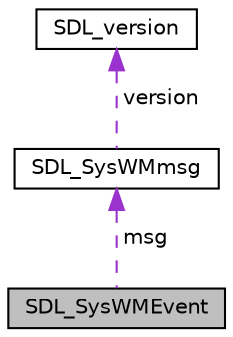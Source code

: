 digraph "SDL_SysWMEvent"
{
  edge [fontname="Helvetica",fontsize="10",labelfontname="Helvetica",labelfontsize="10"];
  node [fontname="Helvetica",fontsize="10",shape=record];
  Node1 [label="SDL_SysWMEvent",height=0.2,width=0.4,color="black", fillcolor="grey75", style="filled" fontcolor="black"];
  Node2 -> Node1 [dir="back",color="darkorchid3",fontsize="10",style="dashed",label=" msg" ,fontname="Helvetica"];
  Node2 [label="SDL_SysWMmsg",height=0.2,width=0.4,color="black", fillcolor="white", style="filled",URL="$struct_s_d_l___sys_w_mmsg.html"];
  Node3 -> Node2 [dir="back",color="darkorchid3",fontsize="10",style="dashed",label=" version" ,fontname="Helvetica"];
  Node3 [label="SDL_version",height=0.2,width=0.4,color="black", fillcolor="white", style="filled",URL="$struct_s_d_l__version.html",tooltip="Information the version of SDL in use. "];
}
